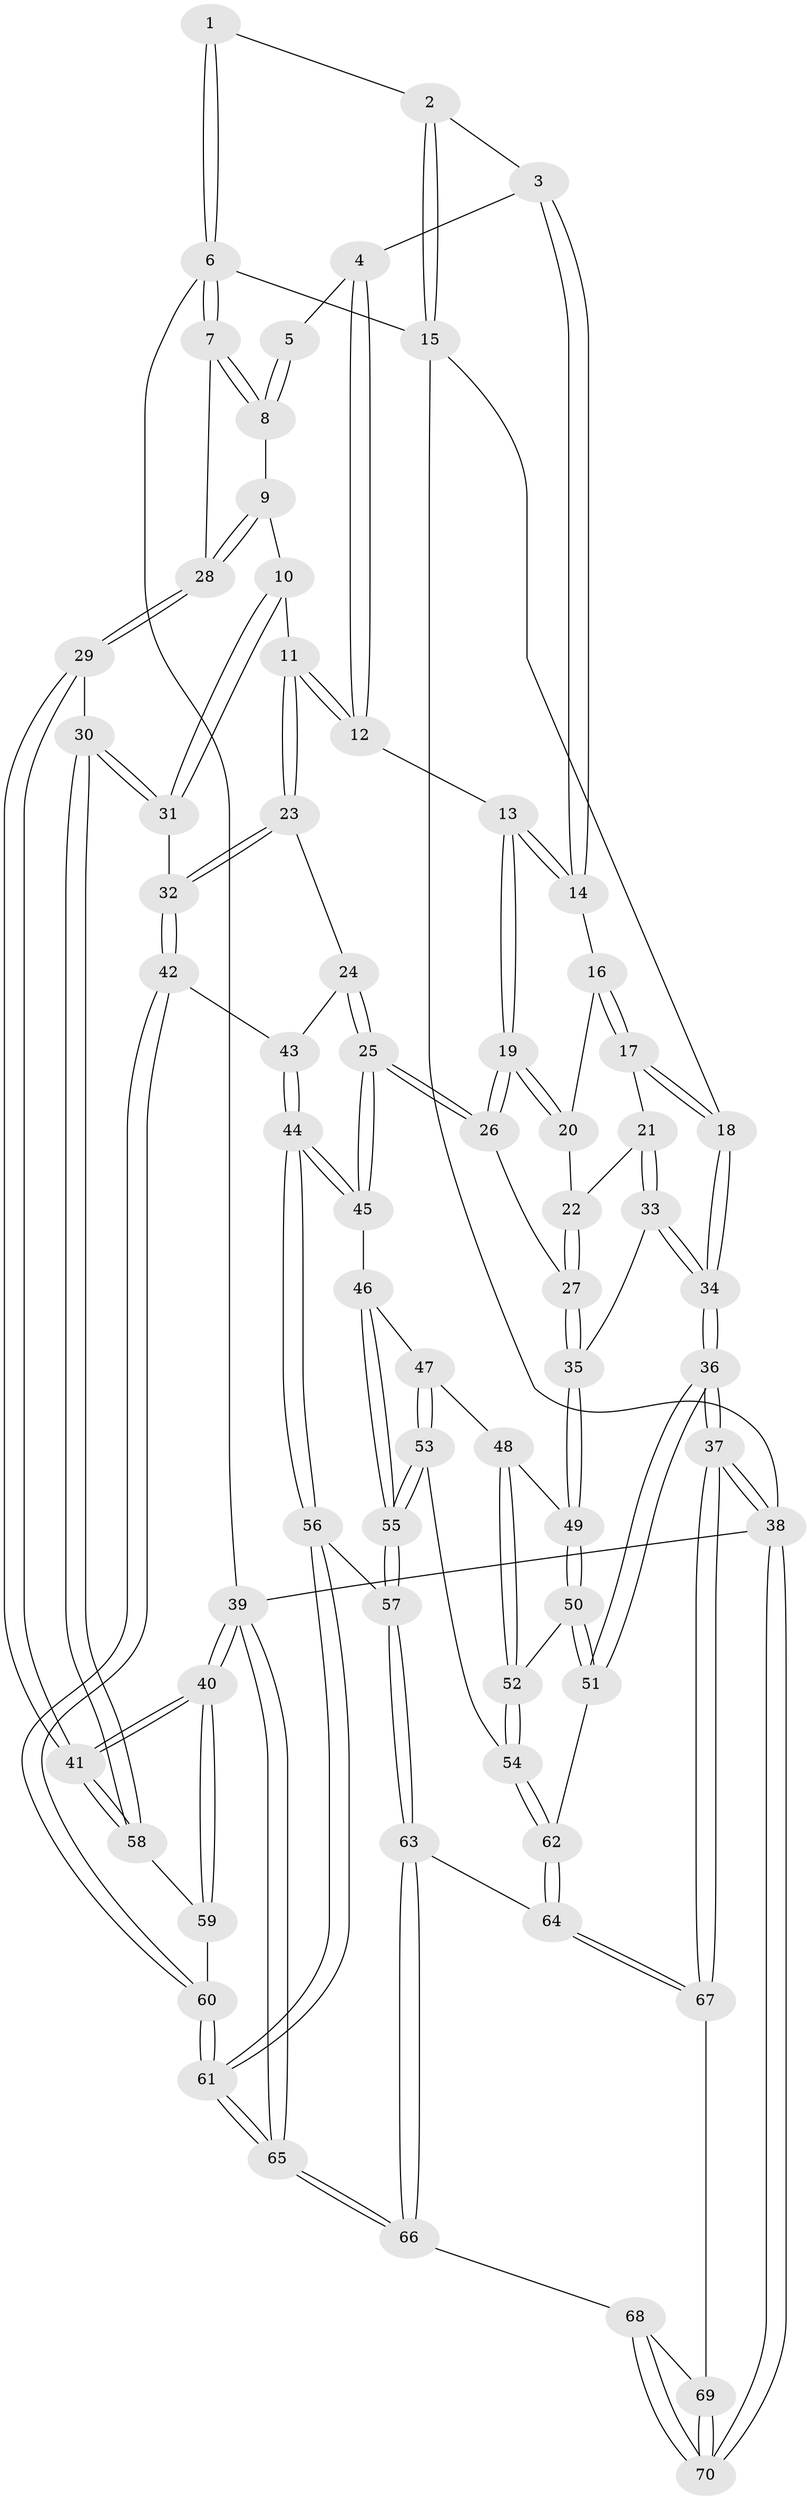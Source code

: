// Generated by graph-tools (version 1.1) at 2025/51/03/09/25 03:51:09]
// undirected, 70 vertices, 172 edges
graph export_dot {
graph [start="1"]
  node [color=gray90,style=filled];
  1 [pos="+0.6746457387767036+0"];
  2 [pos="+0+0"];
  3 [pos="+0.2828733718802007+0.13140090574449134"];
  4 [pos="+0.6627246245562296+0"];
  5 [pos="+0.670426665684409+0"];
  6 [pos="+1+0"];
  7 [pos="+1+0.10781470287722972"];
  8 [pos="+0.7923565739335294+0.11519068010435068"];
  9 [pos="+0.850808405598564+0.2503596709993121"];
  10 [pos="+0.8268489812393897+0.29828848098775884"];
  11 [pos="+0.6060449573629342+0.32005366336113256"];
  12 [pos="+0.5522069496787133+0.17020172373941442"];
  13 [pos="+0.37808685235548684+0.23420445424483244"];
  14 [pos="+0.2960139131828448+0.16965249890983372"];
  15 [pos="+0+0"];
  16 [pos="+0.204600171662533+0.25628956626604177"];
  17 [pos="+0.011770806543296564+0.1832903444608723"];
  18 [pos="+0+0"];
  19 [pos="+0.3625894679908033+0.4146515169484424"];
  20 [pos="+0.20343783043964056+0.2789346643809399"];
  21 [pos="+0.10501346199000981+0.37064189599065595"];
  22 [pos="+0.1832663825258558+0.30977235766432454"];
  23 [pos="+0.5755989504866924+0.406970382695753"];
  24 [pos="+0.5343083468744648+0.42875481714201447"];
  25 [pos="+0.37966355860514944+0.4480369917813184"];
  26 [pos="+0.36486794478439116+0.43326396025131864"];
  27 [pos="+0.27558699956002736+0.4399866420391146"];
  28 [pos="+1+0.21868575309518354"];
  29 [pos="+1+0.4819159191030196"];
  30 [pos="+0.8580158125079326+0.5168658145454244"];
  31 [pos="+0.8522936398362992+0.5087374119290488"];
  32 [pos="+0.6583475904507791+0.46738815811179907"];
  33 [pos="+0.09790622886521153+0.47065924967608197"];
  34 [pos="+0+0.49399149905665213"];
  35 [pos="+0.10854662122247333+0.47779480679173747"];
  36 [pos="+0+0.7346985861820019"];
  37 [pos="+0+0.9291049704068597"];
  38 [pos="+0+1"];
  39 [pos="+1+1"];
  40 [pos="+1+1"];
  41 [pos="+1+0.7040391927489855"];
  42 [pos="+0.622062384105886+0.6288958469276468"];
  43 [pos="+0.5553943665523943+0.5487843505949901"];
  44 [pos="+0.44790228992397674+0.6471699678178682"];
  45 [pos="+0.37616447637635103+0.5255354183303252"];
  46 [pos="+0.2922669654113873+0.6012345495516156"];
  47 [pos="+0.24635390100542784+0.6110874469596663"];
  48 [pos="+0.23867319174701793+0.6103927467844997"];
  49 [pos="+0.13226532403447885+0.5621145892472048"];
  50 [pos="+0.10861531767376052+0.6409379439211186"];
  51 [pos="+0.06202670248927775+0.7141929745092005"];
  52 [pos="+0.20026392914032368+0.6822341610859939"];
  53 [pos="+0.2489952761235522+0.710102136440013"];
  54 [pos="+0.21407802605144133+0.717211155035741"];
  55 [pos="+0.3156984921364054+0.728646546885637"];
  56 [pos="+0.4526229894925239+0.6617021253137297"];
  57 [pos="+0.3186347476360819+0.7316632040389378"];
  58 [pos="+0.7999452424388406+0.727700357014382"];
  59 [pos="+0.7916236731010372+0.7394482450408272"];
  60 [pos="+0.673855588504504+0.8371621051026924"];
  61 [pos="+0.6611643839025891+0.8548256517495862"];
  62 [pos="+0.1488654702940995+0.79945848632334"];
  63 [pos="+0.3175124454237261+0.784228930795273"];
  64 [pos="+0.15112585297182016+0.8055949141213951"];
  65 [pos="+0.6049491888462186+1"];
  66 [pos="+0.4998154936913956+1"];
  67 [pos="+0.14956372774477608+0.8462596695656128"];
  68 [pos="+0.42944951809127285+1"];
  69 [pos="+0.15465495116751593+0.8622293192429318"];
  70 [pos="+0+1"];
  1 -- 2;
  1 -- 6;
  1 -- 6;
  2 -- 3;
  2 -- 15;
  2 -- 15;
  3 -- 4;
  3 -- 14;
  3 -- 14;
  4 -- 5;
  4 -- 12;
  4 -- 12;
  5 -- 8;
  5 -- 8;
  6 -- 7;
  6 -- 7;
  6 -- 15;
  6 -- 39;
  7 -- 8;
  7 -- 8;
  7 -- 28;
  8 -- 9;
  9 -- 10;
  9 -- 28;
  9 -- 28;
  10 -- 11;
  10 -- 31;
  10 -- 31;
  11 -- 12;
  11 -- 12;
  11 -- 23;
  11 -- 23;
  12 -- 13;
  13 -- 14;
  13 -- 14;
  13 -- 19;
  13 -- 19;
  14 -- 16;
  15 -- 18;
  15 -- 38;
  16 -- 17;
  16 -- 17;
  16 -- 20;
  17 -- 18;
  17 -- 18;
  17 -- 21;
  18 -- 34;
  18 -- 34;
  19 -- 20;
  19 -- 20;
  19 -- 26;
  19 -- 26;
  20 -- 22;
  21 -- 22;
  21 -- 33;
  21 -- 33;
  22 -- 27;
  22 -- 27;
  23 -- 24;
  23 -- 32;
  23 -- 32;
  24 -- 25;
  24 -- 25;
  24 -- 43;
  25 -- 26;
  25 -- 26;
  25 -- 45;
  25 -- 45;
  26 -- 27;
  27 -- 35;
  27 -- 35;
  28 -- 29;
  28 -- 29;
  29 -- 30;
  29 -- 41;
  29 -- 41;
  30 -- 31;
  30 -- 31;
  30 -- 58;
  30 -- 58;
  31 -- 32;
  32 -- 42;
  32 -- 42;
  33 -- 34;
  33 -- 34;
  33 -- 35;
  34 -- 36;
  34 -- 36;
  35 -- 49;
  35 -- 49;
  36 -- 37;
  36 -- 37;
  36 -- 51;
  36 -- 51;
  37 -- 38;
  37 -- 38;
  37 -- 67;
  37 -- 67;
  38 -- 70;
  38 -- 70;
  38 -- 39;
  39 -- 40;
  39 -- 40;
  39 -- 65;
  39 -- 65;
  40 -- 41;
  40 -- 41;
  40 -- 59;
  40 -- 59;
  41 -- 58;
  41 -- 58;
  42 -- 43;
  42 -- 60;
  42 -- 60;
  43 -- 44;
  43 -- 44;
  44 -- 45;
  44 -- 45;
  44 -- 56;
  44 -- 56;
  45 -- 46;
  46 -- 47;
  46 -- 55;
  46 -- 55;
  47 -- 48;
  47 -- 53;
  47 -- 53;
  48 -- 49;
  48 -- 52;
  48 -- 52;
  49 -- 50;
  49 -- 50;
  50 -- 51;
  50 -- 51;
  50 -- 52;
  51 -- 62;
  52 -- 54;
  52 -- 54;
  53 -- 54;
  53 -- 55;
  53 -- 55;
  54 -- 62;
  54 -- 62;
  55 -- 57;
  55 -- 57;
  56 -- 57;
  56 -- 61;
  56 -- 61;
  57 -- 63;
  57 -- 63;
  58 -- 59;
  59 -- 60;
  60 -- 61;
  60 -- 61;
  61 -- 65;
  61 -- 65;
  62 -- 64;
  62 -- 64;
  63 -- 64;
  63 -- 66;
  63 -- 66;
  64 -- 67;
  64 -- 67;
  65 -- 66;
  65 -- 66;
  66 -- 68;
  67 -- 69;
  68 -- 69;
  68 -- 70;
  68 -- 70;
  69 -- 70;
  69 -- 70;
}
